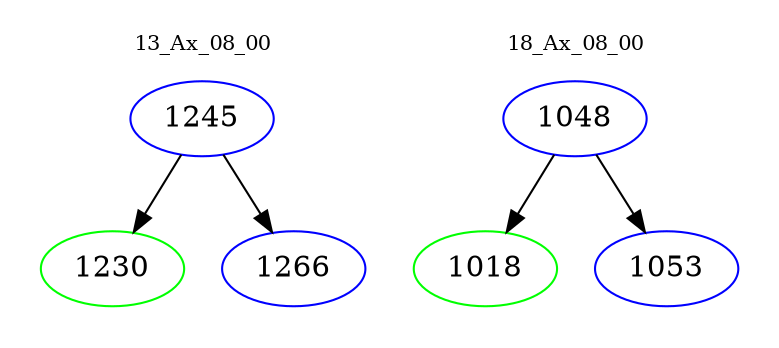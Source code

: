digraph{
subgraph cluster_0 {
color = white
label = "13_Ax_08_00";
fontsize=10;
T0_1245 [label="1245", color="blue"]
T0_1245 -> T0_1230 [color="black"]
T0_1230 [label="1230", color="green"]
T0_1245 -> T0_1266 [color="black"]
T0_1266 [label="1266", color="blue"]
}
subgraph cluster_1 {
color = white
label = "18_Ax_08_00";
fontsize=10;
T1_1048 [label="1048", color="blue"]
T1_1048 -> T1_1018 [color="black"]
T1_1018 [label="1018", color="green"]
T1_1048 -> T1_1053 [color="black"]
T1_1053 [label="1053", color="blue"]
}
}
